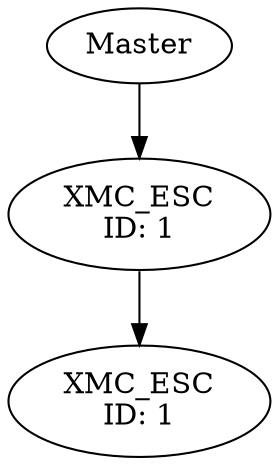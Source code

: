 digraph G {

node_0 [label="Master"]
node_1 [label="XMC_ESC\nID: 1"];
node_0 -> node_1;
node_2 [label="XMC_ESC\nID: 1"];
node_1 -> node_2;
}
